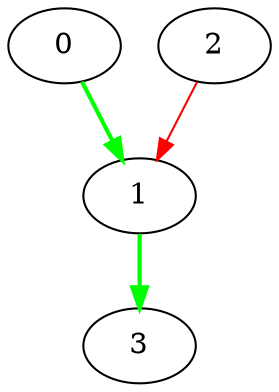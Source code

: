 digraph {
  0 [label="0", color=black];
  2 [label="2", color=black];
  1 [label="1", color=black];
  0 -> 1 [label="", color=green, penwidth=2];
  2 -> 1 [label="", color=red];
  3 [label="3", color=black];
  1 -> 3 [label="", color=green, penwidth=2];
}
